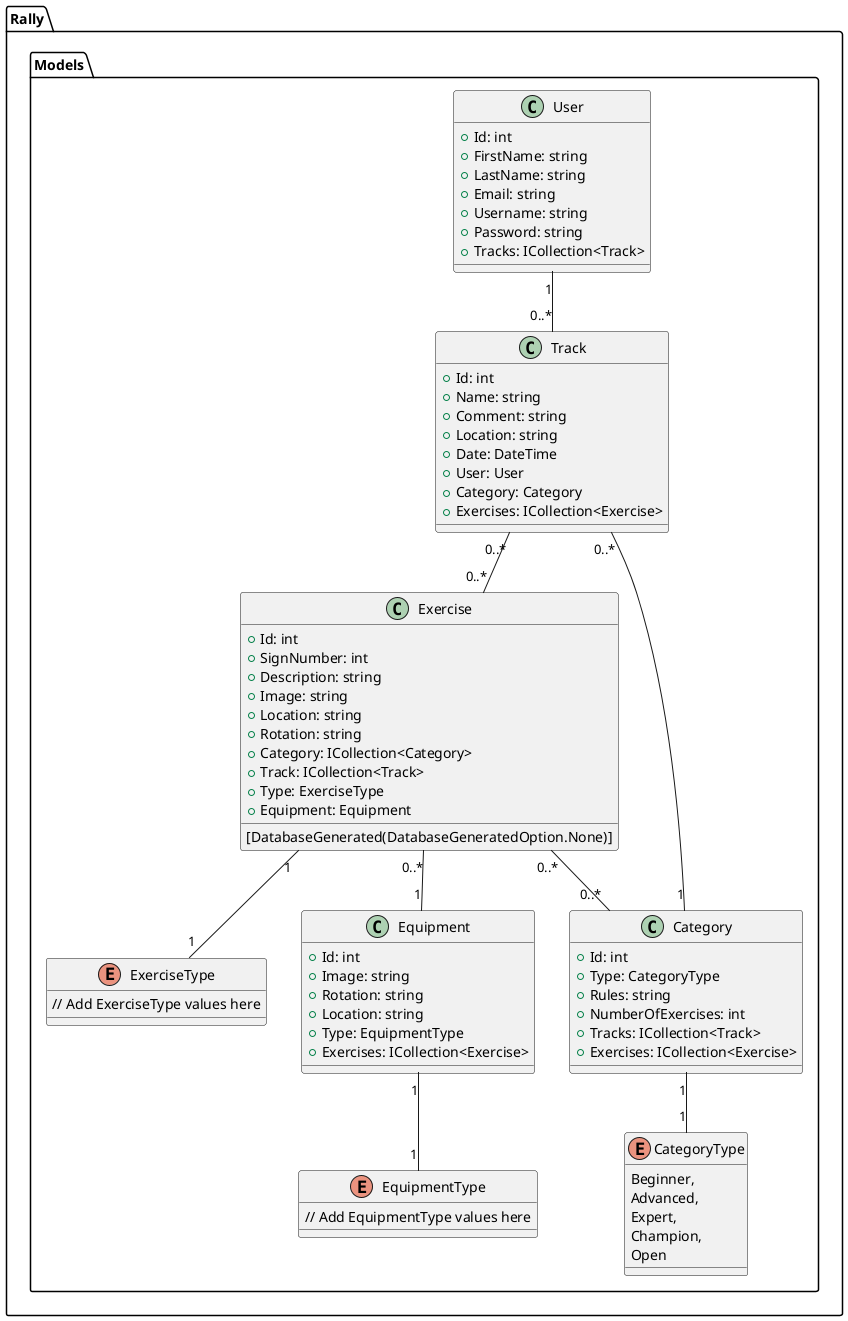 @startuml Design Class Diagram for models

namespace Rally.Models {
    class User {
        + Id: int
        + FirstName: string
        + LastName: string
        + Email: string
        + Username: string
        + Password: string
        + Tracks: ICollection<Track>
    }

    class Track {
        + Id: int
        + Name: string
        + Comment: string
        + Location: string
        + Date: DateTime
        + User: User
        + Category: Category
        + Exercises: ICollection<Exercise>
    }

    class Exercise {
        [DatabaseGenerated(DatabaseGeneratedOption.None)]
        + Id: int
        + SignNumber: int
        + Description: string
        + Image: string
        + Location: string
        + Rotation: string
        + Category: ICollection<Category>
        + Track: ICollection<Track>
        + Type: ExerciseType
        + Equipment: Equipment
    }

    enum ExerciseType {
        // Add ExerciseType values here
    }

    class Equipment {
        + Id: int
        + Image: string
        + Rotation: string
        + Location: string
        + Type: EquipmentType
        + Exercises: ICollection<Exercise>
    }

    enum EquipmentType {
        // Add EquipmentType values here
    }

    class Category {
        + Id: int
        + Type: CategoryType
        + Rules: string
        + NumberOfExercises: int
        + Tracks: ICollection<Track>
        + Exercises: ICollection<Exercise>
    }

    enum CategoryType {
        Beginner,
        Advanced,
        Expert,
        Champion,
        Open
    }

    User "1" -- "0..*" Track
    Track "0..*" -- "1" Category
    Track "0..*" -- "0..*" Exercise
    Exercise "0..*" -- "1" Equipment
    Exercise "0..*" -- "0..*" Category
    Category "1" -- "1" CategoryType
    Exercise "1" -- "1" ExerciseType
    Equipment "1" -- "1" EquipmentType
}



@enduml
